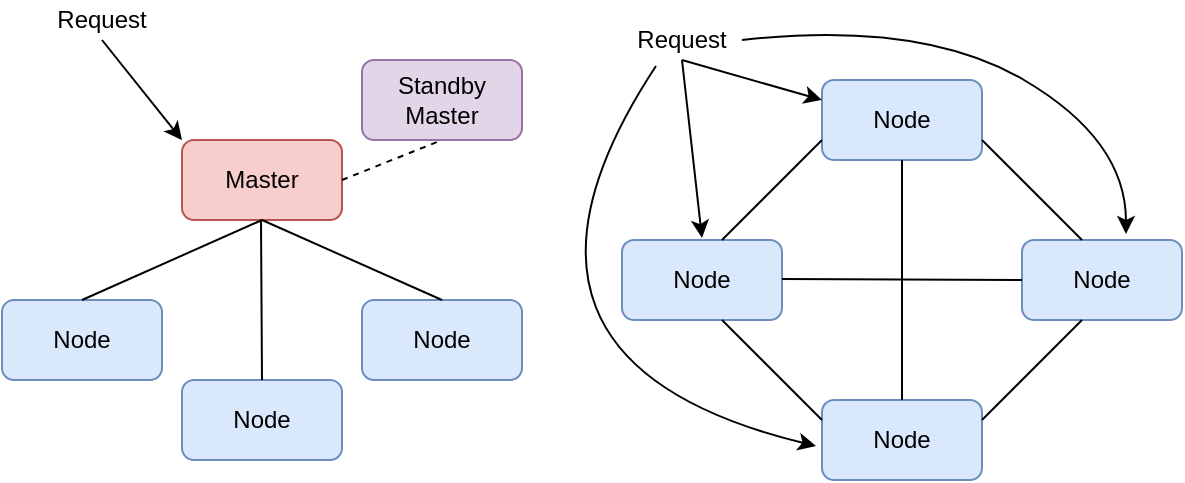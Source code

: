 <mxfile version="14.2.2" type="device"><diagram id="tOFIfF_UzngwyaSXgWtP" name="Page-1"><mxGraphModel dx="946" dy="534" grid="1" gridSize="10" guides="1" tooltips="1" connect="1" arrows="1" fold="1" page="1" pageScale="1" pageWidth="850" pageHeight="1100" math="0" shadow="0"><root><mxCell id="0"/><mxCell id="1" parent="0"/><mxCell id="M34iE2qYqOVmiJqZ3_iu-1" value="Master" style="rounded=1;whiteSpace=wrap;html=1;fillColor=#f8cecc;strokeColor=#b85450;shadow=0;" vertex="1" parent="1"><mxGeometry x="420" y="70" width="80" height="40" as="geometry"/></mxCell><mxCell id="M34iE2qYqOVmiJqZ3_iu-2" value="Standby&lt;br&gt;Master" style="rounded=1;whiteSpace=wrap;html=1;fillColor=#e1d5e7;strokeColor=#9673a6;shadow=0;" vertex="1" parent="1"><mxGeometry x="510" y="30" width="80" height="40" as="geometry"/></mxCell><mxCell id="M34iE2qYqOVmiJqZ3_iu-3" value="Node" style="rounded=1;whiteSpace=wrap;html=1;fillColor=#dae8fc;strokeColor=#6c8ebf;shadow=0;" vertex="1" parent="1"><mxGeometry x="420" y="190" width="80" height="40" as="geometry"/></mxCell><mxCell id="M34iE2qYqOVmiJqZ3_iu-6" value="Node" style="rounded=1;whiteSpace=wrap;html=1;fillColor=#dae8fc;strokeColor=#6c8ebf;shadow=0;" vertex="1" parent="1"><mxGeometry x="330" y="150" width="80" height="40" as="geometry"/></mxCell><mxCell id="M34iE2qYqOVmiJqZ3_iu-7" value="Node" style="rounded=1;whiteSpace=wrap;html=1;fillColor=#dae8fc;strokeColor=#6c8ebf;shadow=0;" vertex="1" parent="1"><mxGeometry x="510" y="150" width="80" height="40" as="geometry"/></mxCell><mxCell id="M34iE2qYqOVmiJqZ3_iu-8" value="" style="endArrow=classic;html=1;exitX=0.5;exitY=1;exitDx=0;exitDy=0;" edge="1" parent="1" source="M34iE2qYqOVmiJqZ3_iu-9"><mxGeometry width="50" height="50" relative="1" as="geometry"><mxPoint x="370" y="70" as="sourcePoint"/><mxPoint x="420" y="70" as="targetPoint"/></mxGeometry></mxCell><mxCell id="M34iE2qYqOVmiJqZ3_iu-9" value="Request" style="text;html=1;strokeColor=none;fillColor=none;align=center;verticalAlign=middle;whiteSpace=wrap;rounded=0;shadow=0;" vertex="1" parent="1"><mxGeometry x="360" width="40" height="20" as="geometry"/></mxCell><mxCell id="M34iE2qYqOVmiJqZ3_iu-10" value="" style="endArrow=none;html=1;entryX=0.5;entryY=1;entryDx=0;entryDy=0;exitX=0.5;exitY=0;exitDx=0;exitDy=0;" edge="1" parent="1" source="M34iE2qYqOVmiJqZ3_iu-6" target="M34iE2qYqOVmiJqZ3_iu-1"><mxGeometry width="50" height="50" relative="1" as="geometry"><mxPoint x="340" y="150" as="sourcePoint"/><mxPoint x="390" y="100" as="targetPoint"/></mxGeometry></mxCell><mxCell id="M34iE2qYqOVmiJqZ3_iu-11" value="" style="endArrow=none;html=1;exitX=0.5;exitY=0;exitDx=0;exitDy=0;" edge="1" parent="1" source="M34iE2qYqOVmiJqZ3_iu-7"><mxGeometry width="50" height="50" relative="1" as="geometry"><mxPoint x="350" y="160" as="sourcePoint"/><mxPoint x="460" y="110" as="targetPoint"/></mxGeometry></mxCell><mxCell id="M34iE2qYqOVmiJqZ3_iu-12" value="" style="endArrow=none;html=1;exitX=0.5;exitY=0;exitDx=0;exitDy=0;" edge="1" parent="1" source="M34iE2qYqOVmiJqZ3_iu-3"><mxGeometry width="50" height="50" relative="1" as="geometry"><mxPoint x="459.5" y="150" as="sourcePoint"/><mxPoint x="459.5" y="110" as="targetPoint"/></mxGeometry></mxCell><mxCell id="M34iE2qYqOVmiJqZ3_iu-13" value="" style="endArrow=none;dashed=1;html=1;entryX=0.5;entryY=1;entryDx=0;entryDy=0;" edge="1" parent="1" target="M34iE2qYqOVmiJqZ3_iu-2"><mxGeometry width="50" height="50" relative="1" as="geometry"><mxPoint x="500" y="90" as="sourcePoint"/><mxPoint x="550" y="50" as="targetPoint"/></mxGeometry></mxCell><mxCell id="M34iE2qYqOVmiJqZ3_iu-14" value="Node" style="rounded=1;whiteSpace=wrap;html=1;fillColor=#dae8fc;strokeColor=#6c8ebf;shadow=0;" vertex="1" parent="1"><mxGeometry x="740" y="40" width="80" height="40" as="geometry"/></mxCell><mxCell id="M34iE2qYqOVmiJqZ3_iu-15" value="Node" style="rounded=1;whiteSpace=wrap;html=1;fillColor=#dae8fc;strokeColor=#6c8ebf;shadow=0;" vertex="1" parent="1"><mxGeometry x="740" y="200" width="80" height="40" as="geometry"/></mxCell><mxCell id="M34iE2qYqOVmiJqZ3_iu-16" value="Node" style="rounded=1;whiteSpace=wrap;html=1;fillColor=#dae8fc;strokeColor=#6c8ebf;shadow=0;" vertex="1" parent="1"><mxGeometry x="840" y="120" width="80" height="40" as="geometry"/></mxCell><mxCell id="M34iE2qYqOVmiJqZ3_iu-17" value="Node" style="rounded=1;whiteSpace=wrap;html=1;fillColor=#dae8fc;strokeColor=#6c8ebf;shadow=0;" vertex="1" parent="1"><mxGeometry x="640" y="120" width="80" height="40" as="geometry"/></mxCell><mxCell id="M34iE2qYqOVmiJqZ3_iu-18" value="" style="endArrow=none;html=1;entryX=0.5;entryY=1;entryDx=0;entryDy=0;exitX=0.5;exitY=0;exitDx=0;exitDy=0;" edge="1" parent="1" source="M34iE2qYqOVmiJqZ3_iu-15" target="M34iE2qYqOVmiJqZ3_iu-14"><mxGeometry width="50" height="50" relative="1" as="geometry"><mxPoint x="780" y="190" as="sourcePoint"/><mxPoint x="830" y="100" as="targetPoint"/></mxGeometry></mxCell><mxCell id="M34iE2qYqOVmiJqZ3_iu-19" value="" style="endArrow=none;html=1;exitX=0.5;exitY=0;exitDx=0;exitDy=0;" edge="1" parent="1"><mxGeometry width="50" height="50" relative="1" as="geometry"><mxPoint x="720" y="139.5" as="sourcePoint"/><mxPoint x="840" y="140" as="targetPoint"/></mxGeometry></mxCell><mxCell id="M34iE2qYqOVmiJqZ3_iu-20" value="" style="endArrow=none;html=1;" edge="1" parent="1"><mxGeometry width="50" height="50" relative="1" as="geometry"><mxPoint x="690" y="120" as="sourcePoint"/><mxPoint x="740" y="70" as="targetPoint"/></mxGeometry></mxCell><mxCell id="M34iE2qYqOVmiJqZ3_iu-22" value="" style="endArrow=none;html=1;" edge="1" parent="1"><mxGeometry width="50" height="50" relative="1" as="geometry"><mxPoint x="820" y="210" as="sourcePoint"/><mxPoint x="870" y="160" as="targetPoint"/></mxGeometry></mxCell><mxCell id="M34iE2qYqOVmiJqZ3_iu-23" value="" style="endArrow=none;html=1;entryX=0;entryY=0.25;entryDx=0;entryDy=0;" edge="1" parent="1" target="M34iE2qYqOVmiJqZ3_iu-15"><mxGeometry width="50" height="50" relative="1" as="geometry"><mxPoint x="690" y="160" as="sourcePoint"/><mxPoint x="740" y="220" as="targetPoint"/></mxGeometry></mxCell><mxCell id="M34iE2qYqOVmiJqZ3_iu-25" value="" style="endArrow=none;html=1;entryX=0;entryY=0.25;entryDx=0;entryDy=0;" edge="1" parent="1"><mxGeometry width="50" height="50" relative="1" as="geometry"><mxPoint x="820" y="70" as="sourcePoint"/><mxPoint x="870" y="120" as="targetPoint"/></mxGeometry></mxCell><mxCell id="M34iE2qYqOVmiJqZ3_iu-26" value="Request" style="text;html=1;strokeColor=none;fillColor=none;align=center;verticalAlign=middle;whiteSpace=wrap;rounded=0;shadow=0;" vertex="1" parent="1"><mxGeometry x="650" y="10" width="40" height="20" as="geometry"/></mxCell><mxCell id="M34iE2qYqOVmiJqZ3_iu-27" value="" style="endArrow=classic;html=1;exitX=0.5;exitY=1;exitDx=0;exitDy=0;entryX=0.5;entryY=0;entryDx=0;entryDy=0;" edge="1" parent="1" source="M34iE2qYqOVmiJqZ3_iu-26"><mxGeometry width="50" height="50" relative="1" as="geometry"><mxPoint x="660" y="59" as="sourcePoint"/><mxPoint x="680" y="119" as="targetPoint"/></mxGeometry></mxCell><mxCell id="M34iE2qYqOVmiJqZ3_iu-28" value="" style="endArrow=classic;html=1;exitX=0.5;exitY=1;exitDx=0;exitDy=0;entryX=0;entryY=0.25;entryDx=0;entryDy=0;" edge="1" parent="1" source="M34iE2qYqOVmiJqZ3_iu-26" target="M34iE2qYqOVmiJqZ3_iu-14"><mxGeometry width="50" height="50" relative="1" as="geometry"><mxPoint x="670" y="69" as="sourcePoint"/><mxPoint x="690" y="129" as="targetPoint"/></mxGeometry></mxCell><mxCell id="M34iE2qYqOVmiJqZ3_iu-29" value="" style="endArrow=classic;html=1;curved=1;entryX=0;entryY=0.5;entryDx=0;entryDy=0;exitX=0.25;exitY=1;exitDx=0;exitDy=0;" edge="1" parent="1"><mxGeometry width="50" height="50" relative="1" as="geometry"><mxPoint x="657" y="33" as="sourcePoint"/><mxPoint x="737" y="223" as="targetPoint"/><Array as="points"><mxPoint x="560" y="180"/></Array></mxGeometry></mxCell><mxCell id="M34iE2qYqOVmiJqZ3_iu-31" value="" style="endArrow=classic;html=1;curved=1;entryX=0.65;entryY=-0.075;entryDx=0;entryDy=0;entryPerimeter=0;" edge="1" parent="1" target="M34iE2qYqOVmiJqZ3_iu-16"><mxGeometry width="50" height="50" relative="1" as="geometry"><mxPoint x="700" y="20" as="sourcePoint"/><mxPoint x="920" y="30" as="targetPoint"/><Array as="points"><mxPoint x="790" y="10"/><mxPoint x="892" y="70"/></Array></mxGeometry></mxCell></root></mxGraphModel></diagram></mxfile>